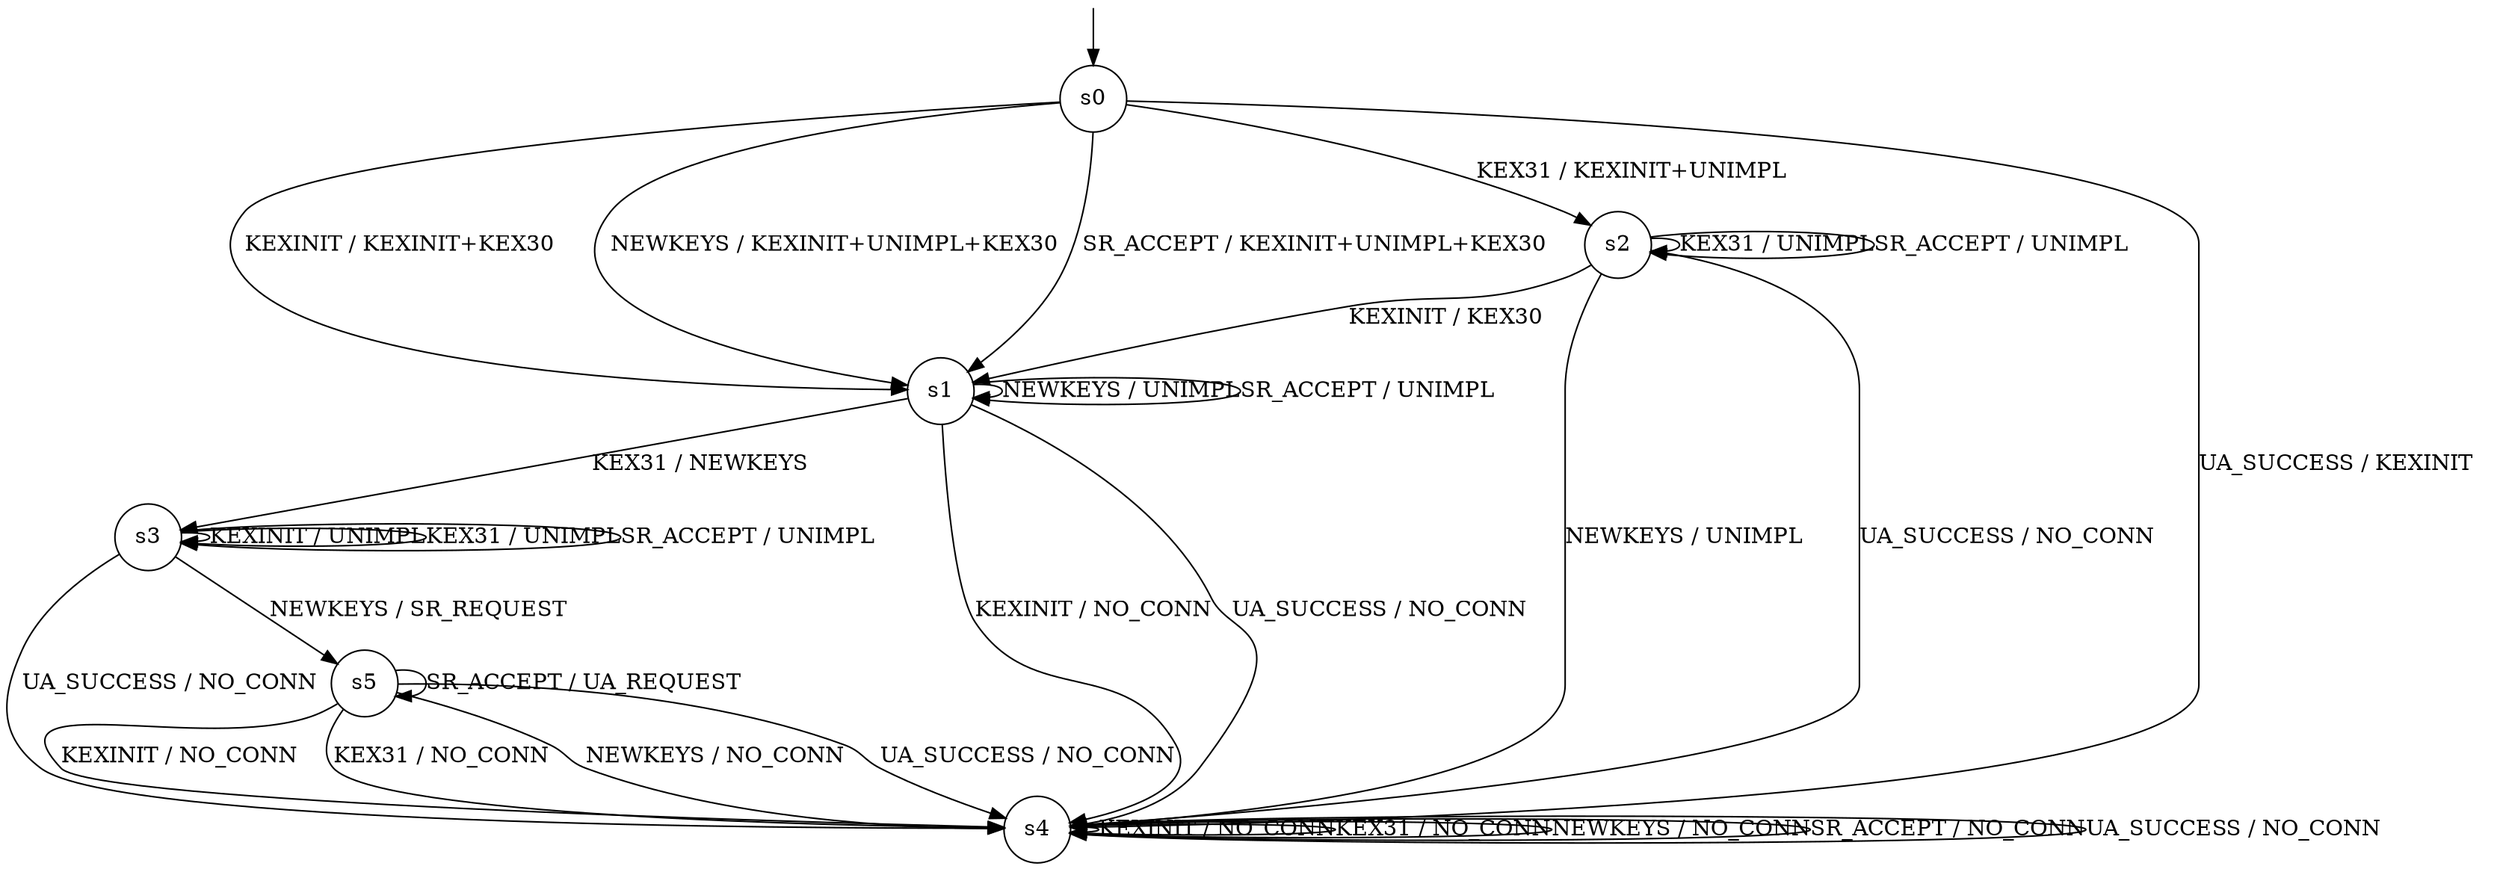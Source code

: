 digraph g {

	s0 [shape="circle" label="s0"];
	s1 [shape="circle" label="s1"];
	s2 [shape="circle" label="s2"];
	s3 [shape="circle" label="s3"];
	s4 [shape="circle" label="s4"];
	s5 [shape="circle" label="s5"];
	s0 -> s1 [label="KEXINIT / KEXINIT+KEX30"];
	s0 -> s2 [label="KEX31 / KEXINIT+UNIMPL"];
	s0 -> s1 [label="NEWKEYS / KEXINIT+UNIMPL+KEX30"];
	s0 -> s1 [label="SR_ACCEPT / KEXINIT+UNIMPL+KEX30"];
	s0 -> s4 [label="UA_SUCCESS / KEXINIT"];
	s1 -> s4 [label="KEXINIT / NO_CONN"];
	s1 -> s3 [label="KEX31 / NEWKEYS"];
	s1 -> s1 [label="NEWKEYS / UNIMPL"];
	s1 -> s1 [label="SR_ACCEPT / UNIMPL"];
	s1 -> s4 [label="UA_SUCCESS / NO_CONN"];
	s2 -> s1 [label="KEXINIT / KEX30"];
	s2 -> s2 [label="KEX31 / UNIMPL"];
	s2 -> s4 [label="NEWKEYS / UNIMPL"];
	s2 -> s2 [label="SR_ACCEPT / UNIMPL"];
	s2 -> s4 [label="UA_SUCCESS / NO_CONN"];
	s3 -> s3 [label="KEXINIT / UNIMPL"];
	s3 -> s3 [label="KEX31 / UNIMPL"];
	s3 -> s5 [label="NEWKEYS / SR_REQUEST"];
	s3 -> s3 [label="SR_ACCEPT / UNIMPL"];
	s3 -> s4 [label="UA_SUCCESS / NO_CONN"];
	s4 -> s4 [label="KEXINIT / NO_CONN"];
	s4 -> s4 [label="KEX31 / NO_CONN"];
	s4 -> s4 [label="NEWKEYS / NO_CONN"];
	s4 -> s4 [label="SR_ACCEPT / NO_CONN"];
	s4 -> s4 [label="UA_SUCCESS / NO_CONN"];
	s5 -> s4 [label="KEXINIT / NO_CONN"];
	s5 -> s4 [label="KEX31 / NO_CONN"];
	s5 -> s4 [label="NEWKEYS / NO_CONN"];
	s5 -> s5 [label="SR_ACCEPT / UA_REQUEST"];
	s5 -> s4 [label="UA_SUCCESS / NO_CONN"];

__start0 [label="" shape="none" width="0" height="0"];
__start0 -> s0;

}
